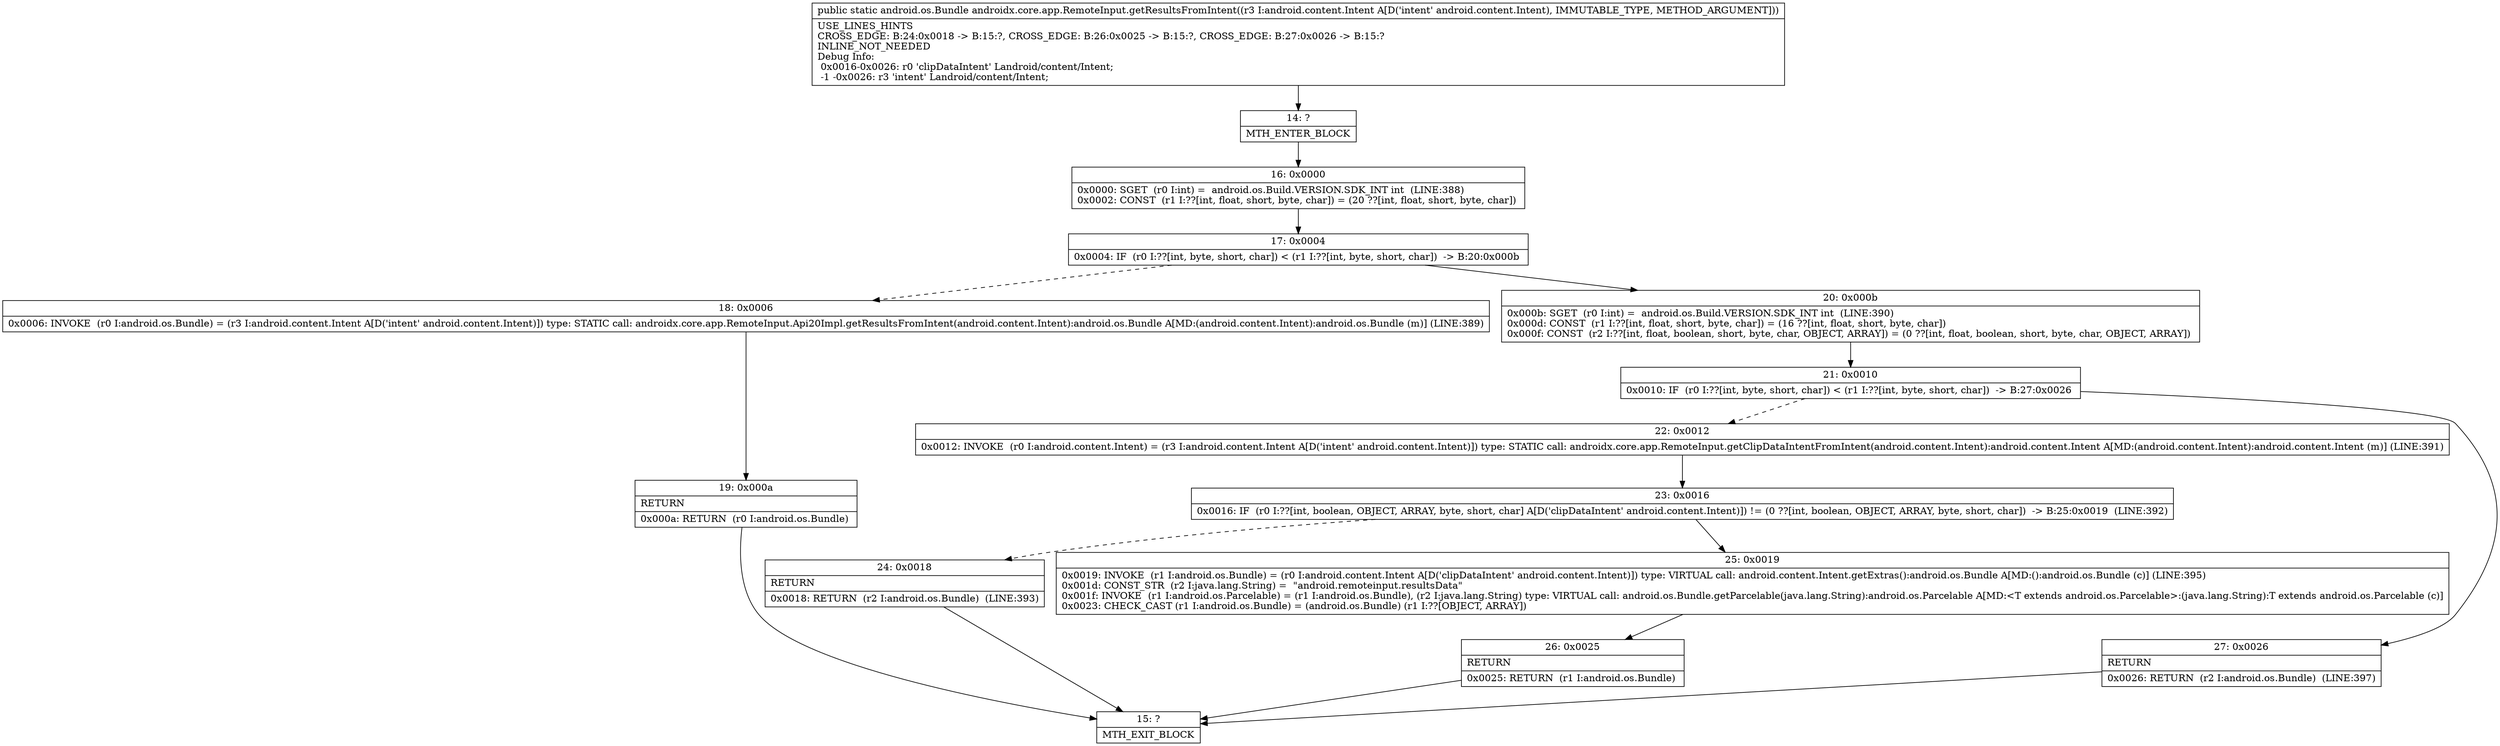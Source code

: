 digraph "CFG forandroidx.core.app.RemoteInput.getResultsFromIntent(Landroid\/content\/Intent;)Landroid\/os\/Bundle;" {
Node_14 [shape=record,label="{14\:\ ?|MTH_ENTER_BLOCK\l}"];
Node_16 [shape=record,label="{16\:\ 0x0000|0x0000: SGET  (r0 I:int) =  android.os.Build.VERSION.SDK_INT int  (LINE:388)\l0x0002: CONST  (r1 I:??[int, float, short, byte, char]) = (20 ??[int, float, short, byte, char]) \l}"];
Node_17 [shape=record,label="{17\:\ 0x0004|0x0004: IF  (r0 I:??[int, byte, short, char]) \< (r1 I:??[int, byte, short, char])  \-\> B:20:0x000b \l}"];
Node_18 [shape=record,label="{18\:\ 0x0006|0x0006: INVOKE  (r0 I:android.os.Bundle) = (r3 I:android.content.Intent A[D('intent' android.content.Intent)]) type: STATIC call: androidx.core.app.RemoteInput.Api20Impl.getResultsFromIntent(android.content.Intent):android.os.Bundle A[MD:(android.content.Intent):android.os.Bundle (m)] (LINE:389)\l}"];
Node_19 [shape=record,label="{19\:\ 0x000a|RETURN\l|0x000a: RETURN  (r0 I:android.os.Bundle) \l}"];
Node_15 [shape=record,label="{15\:\ ?|MTH_EXIT_BLOCK\l}"];
Node_20 [shape=record,label="{20\:\ 0x000b|0x000b: SGET  (r0 I:int) =  android.os.Build.VERSION.SDK_INT int  (LINE:390)\l0x000d: CONST  (r1 I:??[int, float, short, byte, char]) = (16 ??[int, float, short, byte, char]) \l0x000f: CONST  (r2 I:??[int, float, boolean, short, byte, char, OBJECT, ARRAY]) = (0 ??[int, float, boolean, short, byte, char, OBJECT, ARRAY]) \l}"];
Node_21 [shape=record,label="{21\:\ 0x0010|0x0010: IF  (r0 I:??[int, byte, short, char]) \< (r1 I:??[int, byte, short, char])  \-\> B:27:0x0026 \l}"];
Node_22 [shape=record,label="{22\:\ 0x0012|0x0012: INVOKE  (r0 I:android.content.Intent) = (r3 I:android.content.Intent A[D('intent' android.content.Intent)]) type: STATIC call: androidx.core.app.RemoteInput.getClipDataIntentFromIntent(android.content.Intent):android.content.Intent A[MD:(android.content.Intent):android.content.Intent (m)] (LINE:391)\l}"];
Node_23 [shape=record,label="{23\:\ 0x0016|0x0016: IF  (r0 I:??[int, boolean, OBJECT, ARRAY, byte, short, char] A[D('clipDataIntent' android.content.Intent)]) != (0 ??[int, boolean, OBJECT, ARRAY, byte, short, char])  \-\> B:25:0x0019  (LINE:392)\l}"];
Node_24 [shape=record,label="{24\:\ 0x0018|RETURN\l|0x0018: RETURN  (r2 I:android.os.Bundle)  (LINE:393)\l}"];
Node_25 [shape=record,label="{25\:\ 0x0019|0x0019: INVOKE  (r1 I:android.os.Bundle) = (r0 I:android.content.Intent A[D('clipDataIntent' android.content.Intent)]) type: VIRTUAL call: android.content.Intent.getExtras():android.os.Bundle A[MD:():android.os.Bundle (c)] (LINE:395)\l0x001d: CONST_STR  (r2 I:java.lang.String) =  \"android.remoteinput.resultsData\" \l0x001f: INVOKE  (r1 I:android.os.Parcelable) = (r1 I:android.os.Bundle), (r2 I:java.lang.String) type: VIRTUAL call: android.os.Bundle.getParcelable(java.lang.String):android.os.Parcelable A[MD:\<T extends android.os.Parcelable\>:(java.lang.String):T extends android.os.Parcelable (c)]\l0x0023: CHECK_CAST (r1 I:android.os.Bundle) = (android.os.Bundle) (r1 I:??[OBJECT, ARRAY]) \l}"];
Node_26 [shape=record,label="{26\:\ 0x0025|RETURN\l|0x0025: RETURN  (r1 I:android.os.Bundle) \l}"];
Node_27 [shape=record,label="{27\:\ 0x0026|RETURN\l|0x0026: RETURN  (r2 I:android.os.Bundle)  (LINE:397)\l}"];
MethodNode[shape=record,label="{public static android.os.Bundle androidx.core.app.RemoteInput.getResultsFromIntent((r3 I:android.content.Intent A[D('intent' android.content.Intent), IMMUTABLE_TYPE, METHOD_ARGUMENT]))  | USE_LINES_HINTS\lCROSS_EDGE: B:24:0x0018 \-\> B:15:?, CROSS_EDGE: B:26:0x0025 \-\> B:15:?, CROSS_EDGE: B:27:0x0026 \-\> B:15:?\lINLINE_NOT_NEEDED\lDebug Info:\l  0x0016\-0x0026: r0 'clipDataIntent' Landroid\/content\/Intent;\l  \-1 \-0x0026: r3 'intent' Landroid\/content\/Intent;\l}"];
MethodNode -> Node_14;Node_14 -> Node_16;
Node_16 -> Node_17;
Node_17 -> Node_18[style=dashed];
Node_17 -> Node_20;
Node_18 -> Node_19;
Node_19 -> Node_15;
Node_20 -> Node_21;
Node_21 -> Node_22[style=dashed];
Node_21 -> Node_27;
Node_22 -> Node_23;
Node_23 -> Node_24[style=dashed];
Node_23 -> Node_25;
Node_24 -> Node_15;
Node_25 -> Node_26;
Node_26 -> Node_15;
Node_27 -> Node_15;
}

